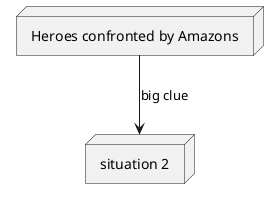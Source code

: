 @startuml

node sit1 as "Heroes confronted by Amazons" 
node sit2 as "situation 2" 

sit1 --> sit2 : "big clue"

/'
Where has Stampfer gone?
Why are hex degens attacking? What are they looking for?
'/


@enduml
